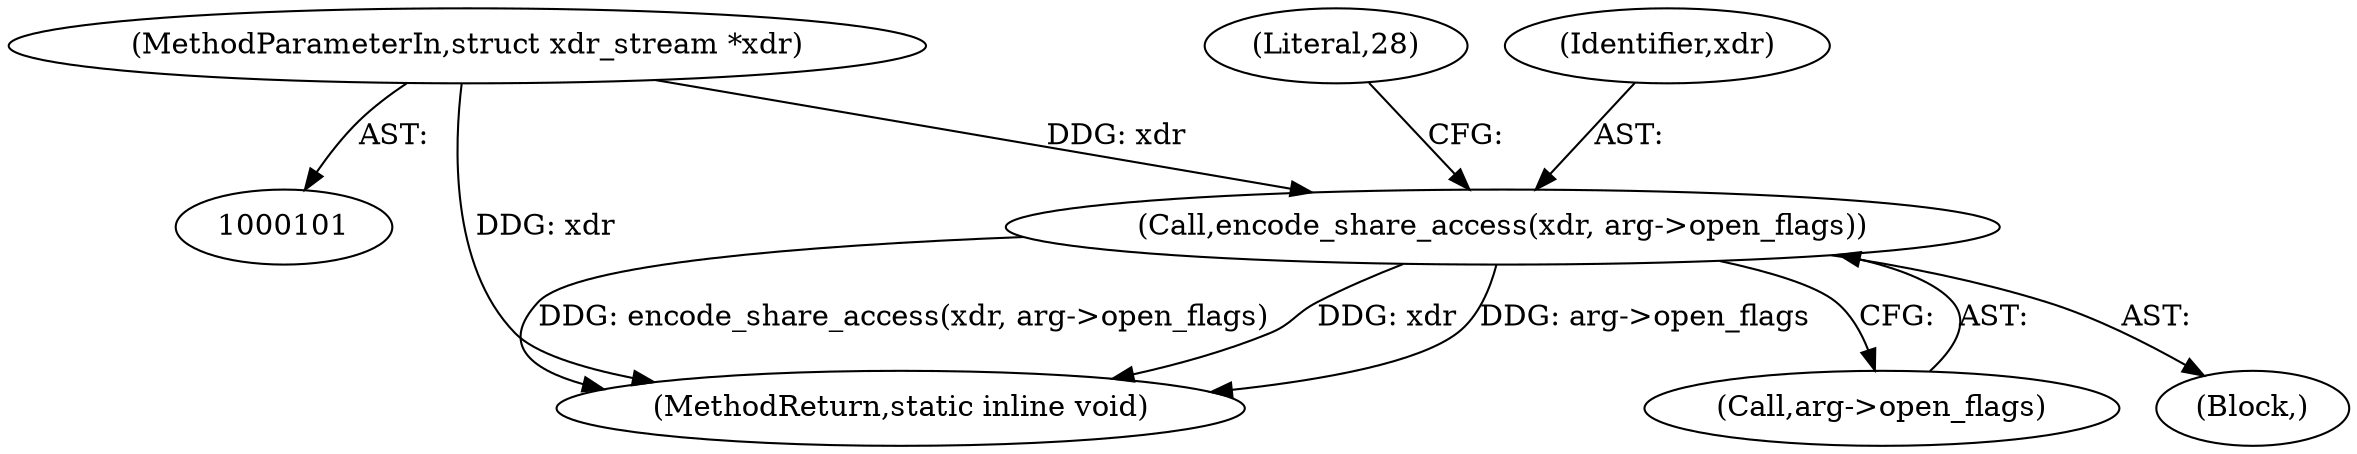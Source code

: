 digraph "1_linux_dc0b027dfadfcb8a5504f7d8052754bf8d501ab9_31@pointer" {
"1000102" [label="(MethodParameterIn,struct xdr_stream *xdr)"];
"1000118" [label="(Call,encode_share_access(xdr, arg->open_flags))"];
"1000104" [label="(Block,)"];
"1000124" [label="(Literal,28)"];
"1000138" [label="(MethodReturn,static inline void)"];
"1000118" [label="(Call,encode_share_access(xdr, arg->open_flags))"];
"1000120" [label="(Call,arg->open_flags)"];
"1000119" [label="(Identifier,xdr)"];
"1000102" [label="(MethodParameterIn,struct xdr_stream *xdr)"];
"1000102" -> "1000101"  [label="AST: "];
"1000102" -> "1000138"  [label="DDG: xdr"];
"1000102" -> "1000118"  [label="DDG: xdr"];
"1000118" -> "1000104"  [label="AST: "];
"1000118" -> "1000120"  [label="CFG: "];
"1000119" -> "1000118"  [label="AST: "];
"1000120" -> "1000118"  [label="AST: "];
"1000124" -> "1000118"  [label="CFG: "];
"1000118" -> "1000138"  [label="DDG: encode_share_access(xdr, arg->open_flags)"];
"1000118" -> "1000138"  [label="DDG: xdr"];
"1000118" -> "1000138"  [label="DDG: arg->open_flags"];
}
